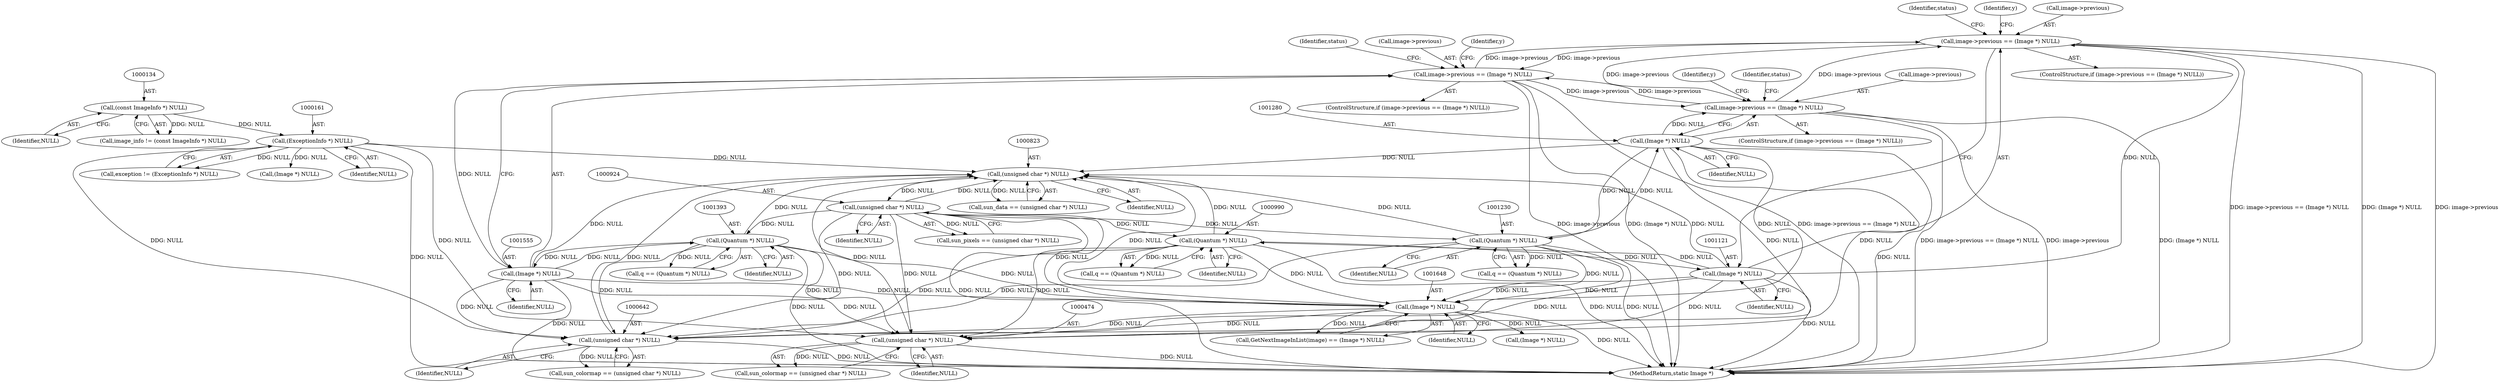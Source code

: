 digraph "0_ImageMagick_1aa0c6dab6dcef4d9bc3571866ae1c1ddbec7d8f@pointer" {
"1001116" [label="(Call,image->previous == (Image *) NULL)"];
"1001550" [label="(Call,image->previous == (Image *) NULL)"];
"1001275" [label="(Call,image->previous == (Image *) NULL)"];
"1001116" [label="(Call,image->previous == (Image *) NULL)"];
"1001120" [label="(Call,(Image *) NULL)"];
"1000989" [label="(Call,(Quantum *) NULL)"];
"1000923" [label="(Call,(unsigned char *) NULL)"];
"1000822" [label="(Call,(unsigned char *) NULL)"];
"1000641" [label="(Call,(unsigned char *) NULL)"];
"1001647" [label="(Call,(Image *) NULL)"];
"1001279" [label="(Call,(Image *) NULL)"];
"1001229" [label="(Call,(Quantum *) NULL)"];
"1001392" [label="(Call,(Quantum *) NULL)"];
"1001554" [label="(Call,(Image *) NULL)"];
"1000160" [label="(Call,(ExceptionInfo *) NULL)"];
"1000133" [label="(Call,(const ImageInfo *) NULL)"];
"1000473" [label="(Call,(unsigned char *) NULL)"];
"1001644" [label="(Call,GetNextImageInList(image) == (Image *) NULL)"];
"1001213" [label="(Identifier,y)"];
"1001689" [label="(MethodReturn,static Image *)"];
"1001125" [label="(Identifier,status)"];
"1001122" [label="(Identifier,NULL)"];
"1000131" [label="(Call,image_info != (const ImageInfo *) NULL)"];
"1001647" [label="(Call,(Image *) NULL)"];
"1000822" [label="(Call,(unsigned char *) NULL)"];
"1001392" [label="(Call,(Quantum *) NULL)"];
"1001274" [label="(ControlStructure,if (image->previous == (Image *) NULL))"];
"1001116" [label="(Call,image->previous == (Image *) NULL)"];
"1000991" [label="(Identifier,NULL)"];
"1001554" [label="(Call,(Image *) NULL)"];
"1001231" [label="(Identifier,NULL)"];
"1001559" [label="(Identifier,status)"];
"1000641" [label="(Call,(unsigned char *) NULL)"];
"1001549" [label="(ControlStructure,if (image->previous == (Image *) NULL))"];
"1001649" [label="(Identifier,NULL)"];
"1001550" [label="(Call,image->previous == (Image *) NULL)"];
"1000973" [label="(Identifier,y)"];
"1000643" [label="(Identifier,NULL)"];
"1000987" [label="(Call,q == (Quantum *) NULL)"];
"1001390" [label="(Call,q == (Quantum *) NULL)"];
"1001394" [label="(Identifier,NULL)"];
"1000162" [label="(Identifier,NULL)"];
"1001284" [label="(Identifier,status)"];
"1001120" [label="(Call,(Image *) NULL)"];
"1001281" [label="(Identifier,NULL)"];
"1001656" [label="(Call,(Image *) NULL)"];
"1000921" [label="(Call,sun_pixels == (unsigned char *) NULL)"];
"1001227" [label="(Call,q == (Quantum *) NULL)"];
"1000473" [label="(Call,(unsigned char *) NULL)"];
"1000639" [label="(Call,sun_colormap == (unsigned char *) NULL)"];
"1000135" [label="(Identifier,NULL)"];
"1001275" [label="(Call,image->previous == (Image *) NULL)"];
"1001229" [label="(Call,(Quantum *) NULL)"];
"1001551" [label="(Call,image->previous)"];
"1001279" [label="(Call,(Image *) NULL)"];
"1001556" [label="(Identifier,NULL)"];
"1000158" [label="(Call,exception != (ExceptionInfo *) NULL)"];
"1001276" [label="(Call,image->previous)"];
"1000989" [label="(Call,(Quantum *) NULL)"];
"1000820" [label="(Call,sun_data == (unsigned char *) NULL)"];
"1000191" [label="(Call,(Image *) NULL)"];
"1000471" [label="(Call,sun_colormap == (unsigned char *) NULL)"];
"1001117" [label="(Call,image->previous)"];
"1001115" [label="(ControlStructure,if (image->previous == (Image *) NULL))"];
"1000824" [label="(Identifier,NULL)"];
"1000923" [label="(Call,(unsigned char *) NULL)"];
"1000925" [label="(Identifier,NULL)"];
"1000475" [label="(Identifier,NULL)"];
"1000133" [label="(Call,(const ImageInfo *) NULL)"];
"1000160" [label="(Call,(ExceptionInfo *) NULL)"];
"1001376" [label="(Identifier,y)"];
"1001116" -> "1001115"  [label="AST: "];
"1001116" -> "1001120"  [label="CFG: "];
"1001117" -> "1001116"  [label="AST: "];
"1001120" -> "1001116"  [label="AST: "];
"1001125" -> "1001116"  [label="CFG: "];
"1000973" -> "1001116"  [label="CFG: "];
"1001116" -> "1001689"  [label="DDG: image->previous == (Image *) NULL"];
"1001116" -> "1001689"  [label="DDG: (Image *) NULL"];
"1001116" -> "1001689"  [label="DDG: image->previous"];
"1001550" -> "1001116"  [label="DDG: image->previous"];
"1001275" -> "1001116"  [label="DDG: image->previous"];
"1001120" -> "1001116"  [label="DDG: NULL"];
"1001116" -> "1001275"  [label="DDG: image->previous"];
"1001116" -> "1001550"  [label="DDG: image->previous"];
"1001550" -> "1001549"  [label="AST: "];
"1001550" -> "1001554"  [label="CFG: "];
"1001551" -> "1001550"  [label="AST: "];
"1001554" -> "1001550"  [label="AST: "];
"1001559" -> "1001550"  [label="CFG: "];
"1001376" -> "1001550"  [label="CFG: "];
"1001550" -> "1001689"  [label="DDG: image->previous"];
"1001550" -> "1001689"  [label="DDG: (Image *) NULL"];
"1001550" -> "1001689"  [label="DDG: image->previous == (Image *) NULL"];
"1001550" -> "1001275"  [label="DDG: image->previous"];
"1001275" -> "1001550"  [label="DDG: image->previous"];
"1001554" -> "1001550"  [label="DDG: NULL"];
"1001275" -> "1001274"  [label="AST: "];
"1001275" -> "1001279"  [label="CFG: "];
"1001276" -> "1001275"  [label="AST: "];
"1001279" -> "1001275"  [label="AST: "];
"1001284" -> "1001275"  [label="CFG: "];
"1001213" -> "1001275"  [label="CFG: "];
"1001275" -> "1001689"  [label="DDG: image->previous == (Image *) NULL"];
"1001275" -> "1001689"  [label="DDG: image->previous"];
"1001275" -> "1001689"  [label="DDG: (Image *) NULL"];
"1001279" -> "1001275"  [label="DDG: NULL"];
"1001120" -> "1001122"  [label="CFG: "];
"1001121" -> "1001120"  [label="AST: "];
"1001122" -> "1001120"  [label="AST: "];
"1001120" -> "1001689"  [label="DDG: NULL"];
"1001120" -> "1000473"  [label="DDG: NULL"];
"1001120" -> "1000641"  [label="DDG: NULL"];
"1001120" -> "1000822"  [label="DDG: NULL"];
"1001120" -> "1000989"  [label="DDG: NULL"];
"1000989" -> "1001120"  [label="DDG: NULL"];
"1001120" -> "1001647"  [label="DDG: NULL"];
"1000989" -> "1000987"  [label="AST: "];
"1000989" -> "1000991"  [label="CFG: "];
"1000990" -> "1000989"  [label="AST: "];
"1000991" -> "1000989"  [label="AST: "];
"1000987" -> "1000989"  [label="CFG: "];
"1000989" -> "1001689"  [label="DDG: NULL"];
"1000989" -> "1000473"  [label="DDG: NULL"];
"1000989" -> "1000641"  [label="DDG: NULL"];
"1000989" -> "1000822"  [label="DDG: NULL"];
"1000989" -> "1000987"  [label="DDG: NULL"];
"1000923" -> "1000989"  [label="DDG: NULL"];
"1000989" -> "1001647"  [label="DDG: NULL"];
"1000923" -> "1000921"  [label="AST: "];
"1000923" -> "1000925"  [label="CFG: "];
"1000924" -> "1000923"  [label="AST: "];
"1000925" -> "1000923"  [label="AST: "];
"1000921" -> "1000923"  [label="CFG: "];
"1000923" -> "1001689"  [label="DDG: NULL"];
"1000923" -> "1000473"  [label="DDG: NULL"];
"1000923" -> "1000641"  [label="DDG: NULL"];
"1000923" -> "1000822"  [label="DDG: NULL"];
"1000923" -> "1000921"  [label="DDG: NULL"];
"1000822" -> "1000923"  [label="DDG: NULL"];
"1000923" -> "1001229"  [label="DDG: NULL"];
"1000923" -> "1001392"  [label="DDG: NULL"];
"1000923" -> "1001647"  [label="DDG: NULL"];
"1000822" -> "1000820"  [label="AST: "];
"1000822" -> "1000824"  [label="CFG: "];
"1000823" -> "1000822"  [label="AST: "];
"1000824" -> "1000822"  [label="AST: "];
"1000820" -> "1000822"  [label="CFG: "];
"1000822" -> "1000820"  [label="DDG: NULL"];
"1000641" -> "1000822"  [label="DDG: NULL"];
"1001647" -> "1000822"  [label="DDG: NULL"];
"1000473" -> "1000822"  [label="DDG: NULL"];
"1001279" -> "1000822"  [label="DDG: NULL"];
"1001392" -> "1000822"  [label="DDG: NULL"];
"1000160" -> "1000822"  [label="DDG: NULL"];
"1001229" -> "1000822"  [label="DDG: NULL"];
"1001554" -> "1000822"  [label="DDG: NULL"];
"1000641" -> "1000639"  [label="AST: "];
"1000641" -> "1000643"  [label="CFG: "];
"1000642" -> "1000641"  [label="AST: "];
"1000643" -> "1000641"  [label="AST: "];
"1000639" -> "1000641"  [label="CFG: "];
"1000641" -> "1001689"  [label="DDG: NULL"];
"1000641" -> "1000639"  [label="DDG: NULL"];
"1001647" -> "1000641"  [label="DDG: NULL"];
"1001279" -> "1000641"  [label="DDG: NULL"];
"1001392" -> "1000641"  [label="DDG: NULL"];
"1000160" -> "1000641"  [label="DDG: NULL"];
"1001229" -> "1000641"  [label="DDG: NULL"];
"1001554" -> "1000641"  [label="DDG: NULL"];
"1001647" -> "1001644"  [label="AST: "];
"1001647" -> "1001649"  [label="CFG: "];
"1001648" -> "1001647"  [label="AST: "];
"1001649" -> "1001647"  [label="AST: "];
"1001644" -> "1001647"  [label="CFG: "];
"1001647" -> "1001689"  [label="DDG: NULL"];
"1001647" -> "1000473"  [label="DDG: NULL"];
"1001647" -> "1001644"  [label="DDG: NULL"];
"1001279" -> "1001647"  [label="DDG: NULL"];
"1001392" -> "1001647"  [label="DDG: NULL"];
"1001229" -> "1001647"  [label="DDG: NULL"];
"1001554" -> "1001647"  [label="DDG: NULL"];
"1001647" -> "1001656"  [label="DDG: NULL"];
"1001279" -> "1001281"  [label="CFG: "];
"1001280" -> "1001279"  [label="AST: "];
"1001281" -> "1001279"  [label="AST: "];
"1001279" -> "1001689"  [label="DDG: NULL"];
"1001279" -> "1000473"  [label="DDG: NULL"];
"1001279" -> "1001229"  [label="DDG: NULL"];
"1001229" -> "1001279"  [label="DDG: NULL"];
"1001229" -> "1001227"  [label="AST: "];
"1001229" -> "1001231"  [label="CFG: "];
"1001230" -> "1001229"  [label="AST: "];
"1001231" -> "1001229"  [label="AST: "];
"1001227" -> "1001229"  [label="CFG: "];
"1001229" -> "1001689"  [label="DDG: NULL"];
"1001229" -> "1000473"  [label="DDG: NULL"];
"1001229" -> "1001227"  [label="DDG: NULL"];
"1001392" -> "1001390"  [label="AST: "];
"1001392" -> "1001394"  [label="CFG: "];
"1001393" -> "1001392"  [label="AST: "];
"1001394" -> "1001392"  [label="AST: "];
"1001390" -> "1001392"  [label="CFG: "];
"1001392" -> "1001689"  [label="DDG: NULL"];
"1001392" -> "1000473"  [label="DDG: NULL"];
"1001392" -> "1001390"  [label="DDG: NULL"];
"1001554" -> "1001392"  [label="DDG: NULL"];
"1001392" -> "1001554"  [label="DDG: NULL"];
"1001554" -> "1001556"  [label="CFG: "];
"1001555" -> "1001554"  [label="AST: "];
"1001556" -> "1001554"  [label="AST: "];
"1001554" -> "1001689"  [label="DDG: NULL"];
"1001554" -> "1000473"  [label="DDG: NULL"];
"1000160" -> "1000158"  [label="AST: "];
"1000160" -> "1000162"  [label="CFG: "];
"1000161" -> "1000160"  [label="AST: "];
"1000162" -> "1000160"  [label="AST: "];
"1000158" -> "1000160"  [label="CFG: "];
"1000160" -> "1001689"  [label="DDG: NULL"];
"1000160" -> "1000158"  [label="DDG: NULL"];
"1000133" -> "1000160"  [label="DDG: NULL"];
"1000160" -> "1000191"  [label="DDG: NULL"];
"1000160" -> "1000473"  [label="DDG: NULL"];
"1000133" -> "1000131"  [label="AST: "];
"1000133" -> "1000135"  [label="CFG: "];
"1000134" -> "1000133"  [label="AST: "];
"1000135" -> "1000133"  [label="AST: "];
"1000131" -> "1000133"  [label="CFG: "];
"1000133" -> "1000131"  [label="DDG: NULL"];
"1000473" -> "1000471"  [label="AST: "];
"1000473" -> "1000475"  [label="CFG: "];
"1000474" -> "1000473"  [label="AST: "];
"1000475" -> "1000473"  [label="AST: "];
"1000471" -> "1000473"  [label="CFG: "];
"1000473" -> "1001689"  [label="DDG: NULL"];
"1000473" -> "1000471"  [label="DDG: NULL"];
}
